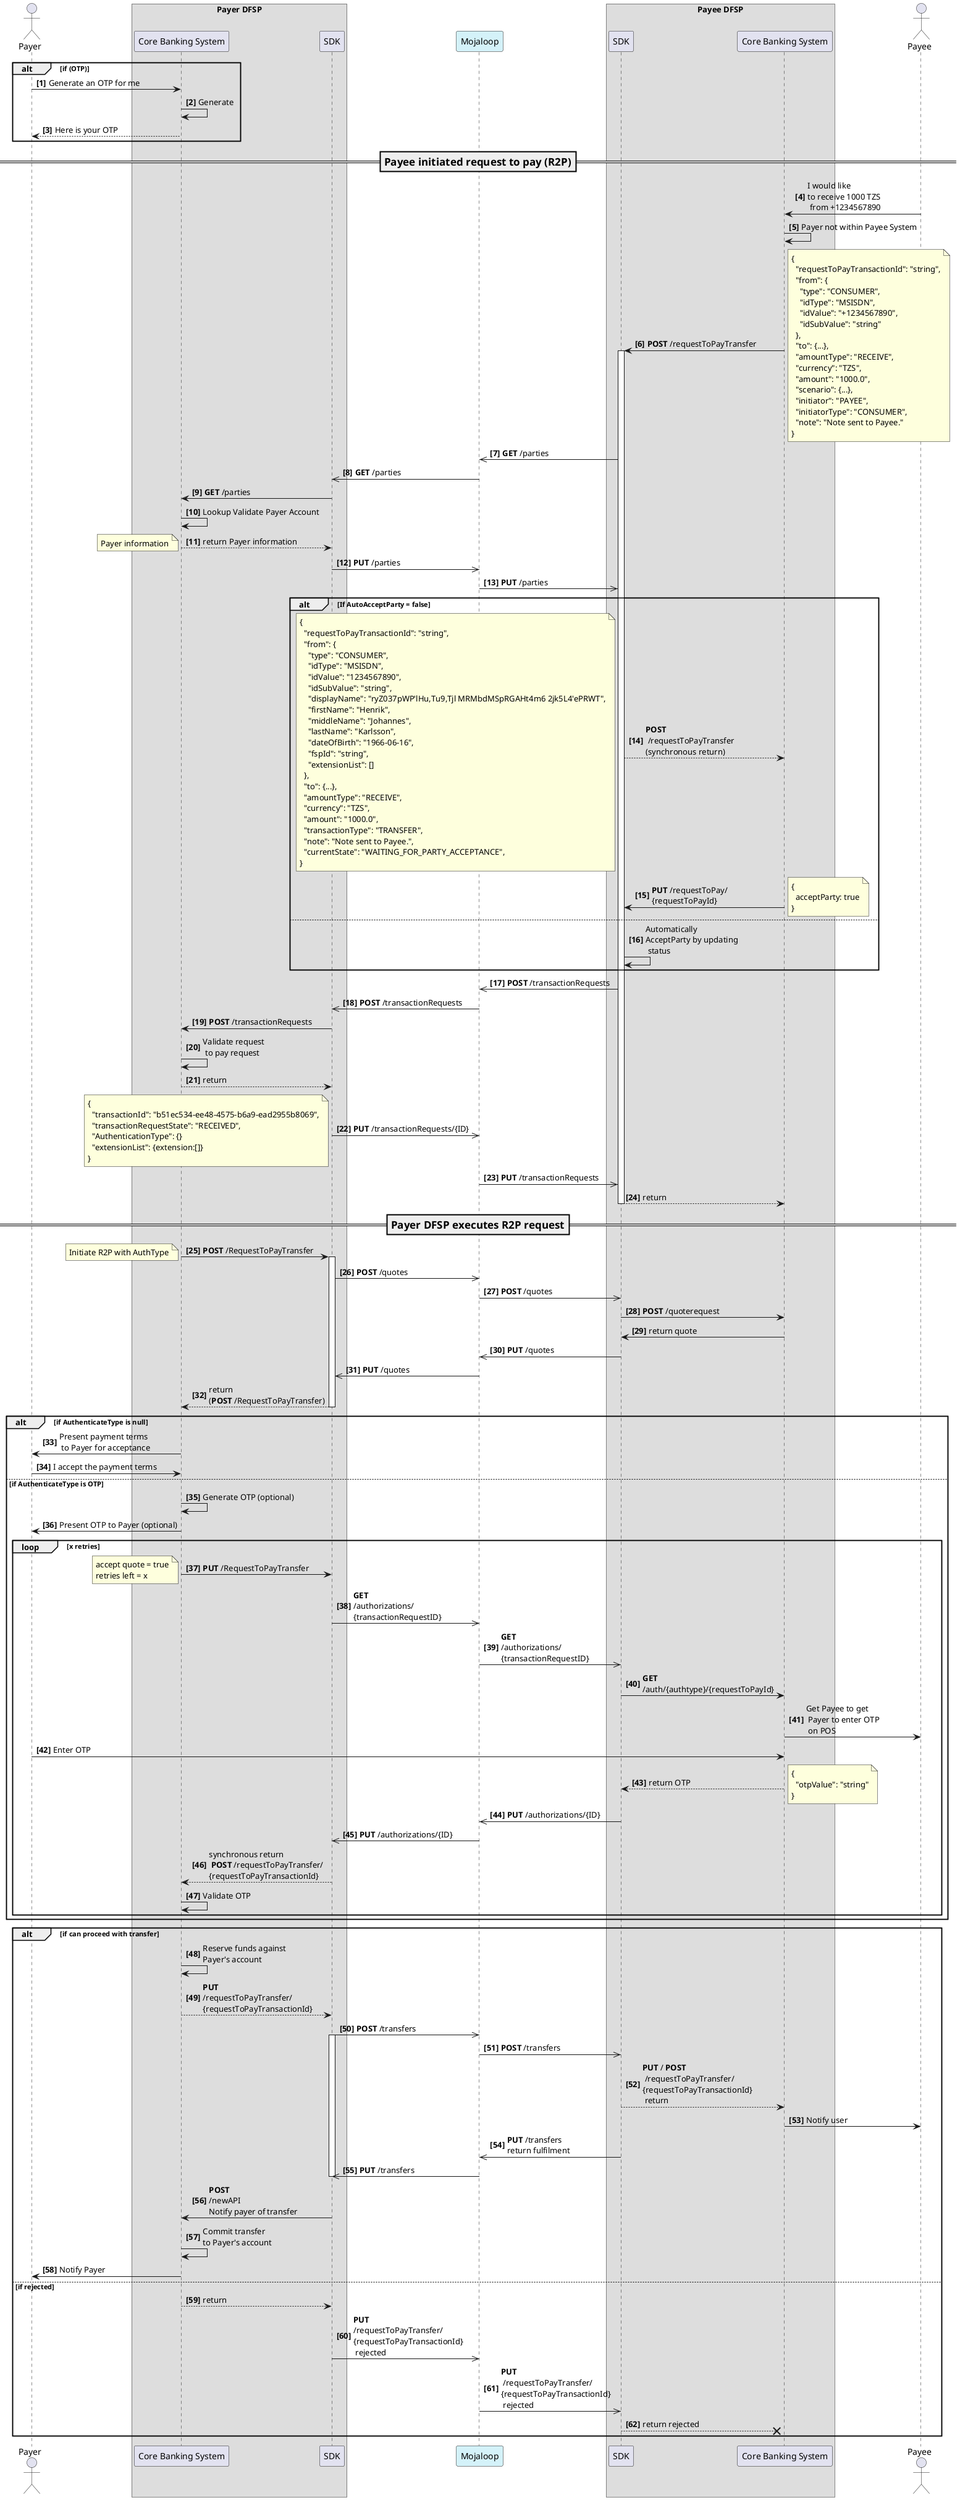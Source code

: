 @startuml

actor "Payer" as Payer
box Payer DFSP
participant "Core Banking System" as PayerDFSP
participant "SDK" as PayerSDK
end box
participant "Mojaloop" as Mojaloop  #d4f2f9

box Payee DFSP
participant "SDK" as PayeeSDK
participant "Core Banking System" as PayeeDFSP
end box
actor "Payee" as Payee
autonumber 1 "<b>[0]"

alt if (OTP)
Payer->PayerDFSP: Generate an OTP for me
PayerDFSP->PayerDFSP:Generate
PayerDFSP-->Payer: Here is your OTP
end
=== Payee initiated request to pay (R2P) ==
Payee->PayeeDFSP: I would like \nto receive 1000 TZS\n from +1234567890
PayeeDFSP->PayeeDFSP: Payer not within Payee System

PayeeDFSP->PayeeSDK: **POST** /requestToPayTransfer
note right
{
  "requestToPayTransactionId": "string",
  "from": {    
    "type": "CONSUMER",
    "idType": "MSISDN",
    "idValue": "+1234567890",
    "idSubValue": "string"
  },
  "to": {...},
  "amountType": "RECEIVE",
  "currency": "TZS",
  "amount": "1000.0",
  "scenario": {...},
  "initiator": "PAYEE",
  "initiatorType": "CONSUMER",
  "note": "Note sent to Payee."
}
end note
activate PayeeSDK

PayeeSDK->>Mojaloop: **GET** /parties
Mojaloop->>PayerSDK: **GET** /parties
PayerSDK->PayerDFSP: **GET** /parties
PayerDFSP->PayerDFSP: Lookup Validate Payer Account
PayerDFSP-->PayerSDK: return Payer information
note left
Payer information
end note
PayerSDK->>Mojaloop: **PUT** /parties
Mojaloop->>PayeeSDK: **PUT** /parties

alt If AutoAcceptParty = false
  PayeeSDK-->PayeeDFSP: **POST**\n /requestToPayTransfer \n(synchronous return)
  note left
{
  "requestToPayTransactionId": "string",
  "from": {
    "type": "CONSUMER",
    "idType": "MSISDN",
    "idValue": "1234567890",
    "idSubValue": "string",
    "displayName": "ryZ037pWP'lHu,Tu9,Tjl MRMbdMSpRGAHt4m6 2jk5L4'ePRWT",
    "firstName": "Henrik",
    "middleName": "Johannes",
    "lastName": "Karlsson",
    "dateOfBirth": "1966-06-16",
    "fspId": "string",
    "extensionList": []
  },
  "to": {...},
  "amountType": "RECEIVE",
  "currency": "TZS",
  "amount": "1000.0",
  "transactionType": "TRANSFER",
  "note": "Note sent to Payee.",
  "currentState": "WAITING_FOR_PARTY_ACCEPTANCE",
}
  end note
PayeeDFSP->PayeeSDK: **PUT** /requestToPay/\n{requestToPayId}
note right
  {
    acceptParty: true
  }
end note
else
PayeeSDK->PayeeSDK: Automatically \nAcceptParty by updating\n status
end

PayeeSDK->>Mojaloop: **POST** /transactionRequests
Mojaloop->>PayerSDK: **POST** /transactionRequests
PayerSDK->PayerDFSP: **POST** /transactionRequests
PayerDFSP->PayerDFSP: Validate request\n to pay request
PayerDFSP-->PayerSDK: return
PayerSDK->>Mojaloop: **PUT** /transactionRequests/{ID}
note left
{
  "transactionId": "b51ec534-ee48-4575-b6a9-ead2955b8069",
  "transactionRequestState": "RECEIVED",
  "AuthenticationType": {}
  "extensionList": {extension:[]}
}
end note
Mojaloop->>PayeeSDK: **PUT** /transactionRequests
PayeeSDK-->PayeeDFSP: return 
deactivate PayeeSDK

=== Payer DFSP executes R2P request ==

PayerDFSP->PayerSDK: **POST** /RequestToPayTransfer
note left
Initiate R2P with AuthType
end note
activate PayerSDK
PayerSDK->>Mojaloop:  **POST** /quotes
Mojaloop->>PayeeSDK:  **POST** /quotes
PayeeSDK->PayeeDFSP:  **POST** /quoterequest
PayeeDFSP->PayeeSDK:  return quote
PayeeSDK->>Mojaloop: **PUT** /quotes
Mojaloop->>PayerSDK: **PUT** /quotes

PayerSDK-->PayerDFSP: return \n(**POST** /RequestToPayTransfer)
deactivate PayerSDK

alt if AuthenticateType is null
PayerDFSP->Payer: Present payment terms\n to Payer for acceptance
Payer->PayerDFSP: I accept the payment terms
else if AuthenticateType is OTP
PayerDFSP->PayerDFSP: Generate OTP (optional)
PayerDFSP->Payer: Present OTP to Payer (optional)

loop x retries
PayerDFSP->PayerSDK: **PUT** /RequestToPayTransfer
note left
  accept quote = true
  retries left = x
end note

PayerSDK->>Mojaloop: **GET** \n/authorizations/\n{transactionRequestID}
Mojaloop->>PayeeSDK: **GET** \n/authorizations/\n{transactionRequestID}
PayeeSDK->PayeeDFSP: **GET** \n/auth/{authtype}/{requestToPayId}
PayeeDFSP->Payee: Get Payee to get\n Payer to enter OTP\n on POS
Payer->PayeeDFSP: Enter OTP
PayeeDFSP-->PayeeSDK: return OTP
note right
{
  "otpValue": "string"
}
end note
PayeeSDK->>Mojaloop: **PUT** /authorizations/{ID}
Mojaloop->>PayerSDK: **PUT** /authorizations/{ID}
PayerSDK-->PayerDFSP: synchronous return \n **POST** /requestToPayTransfer/\n{requestToPayTransactionId}
PayerDFSP->PayerDFSP: Validate OTP

end loop

end



alt if can proceed with transfer
PayerDFSP->PayerDFSP: Reserve funds against \nPayer's account
PayerDFSP-->PayerSDK:  **PUT** \n/requestToPayTransfer/\n{requestToPayTransactionId}

PayerSDK->>Mojaloop: **POST** /transfers
activate PayerSDK
Mojaloop->>PayeeSDK: **POST** /transfers
PayeeSDK-->PayeeDFSP: **PUT** / **POST**\n /requestToPayTransfer/\n{requestToPayTransactionId}\n return
PayeeDFSP->Payee: Notify user
PayeeSDK->>Mojaloop: **PUT** /transfers \nreturn fulfilment
Mojaloop->>PayerSDK: **PUT** /transfers
deactivate PayerSDK
PayerSDK->PayerDFSP: **POST** \n/newAPI  \nNotify payer of transfer
PayerDFSP->PayerDFSP: Commit transfer \nto Payer's account
PayerDFSP->Payer: Notify Payer

else if rejected

PayerDFSP-->PayerSDK: return
PayerSDK->>Mojaloop: **PUT** \n/requestToPayTransfer/\n{requestToPayTransactionId}\n rejected
Mojaloop->>PayeeSDK: **PUT**\n /requestToPayTransfer/\n{requestToPayTransactionId}\n rejected
PayeeSDK-->X PayeeDFSP: return rejected
end 


@enduml